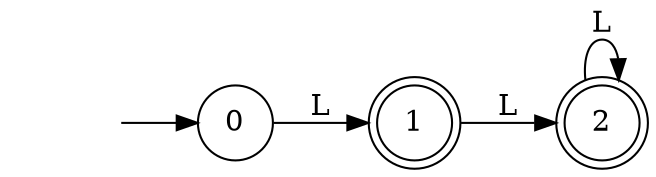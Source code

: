 digraph AFD {
    rankdir=LR;
    node [shape = circle];
    1 [shape=doublecircle];
    2 [shape=doublecircle];
    start [shape=plaintext,label=""];
    start -> 0;
    0 -> 1 [label="L"];
    1 -> 2 [label="L"];
    2 -> 2 [label="L"];
}